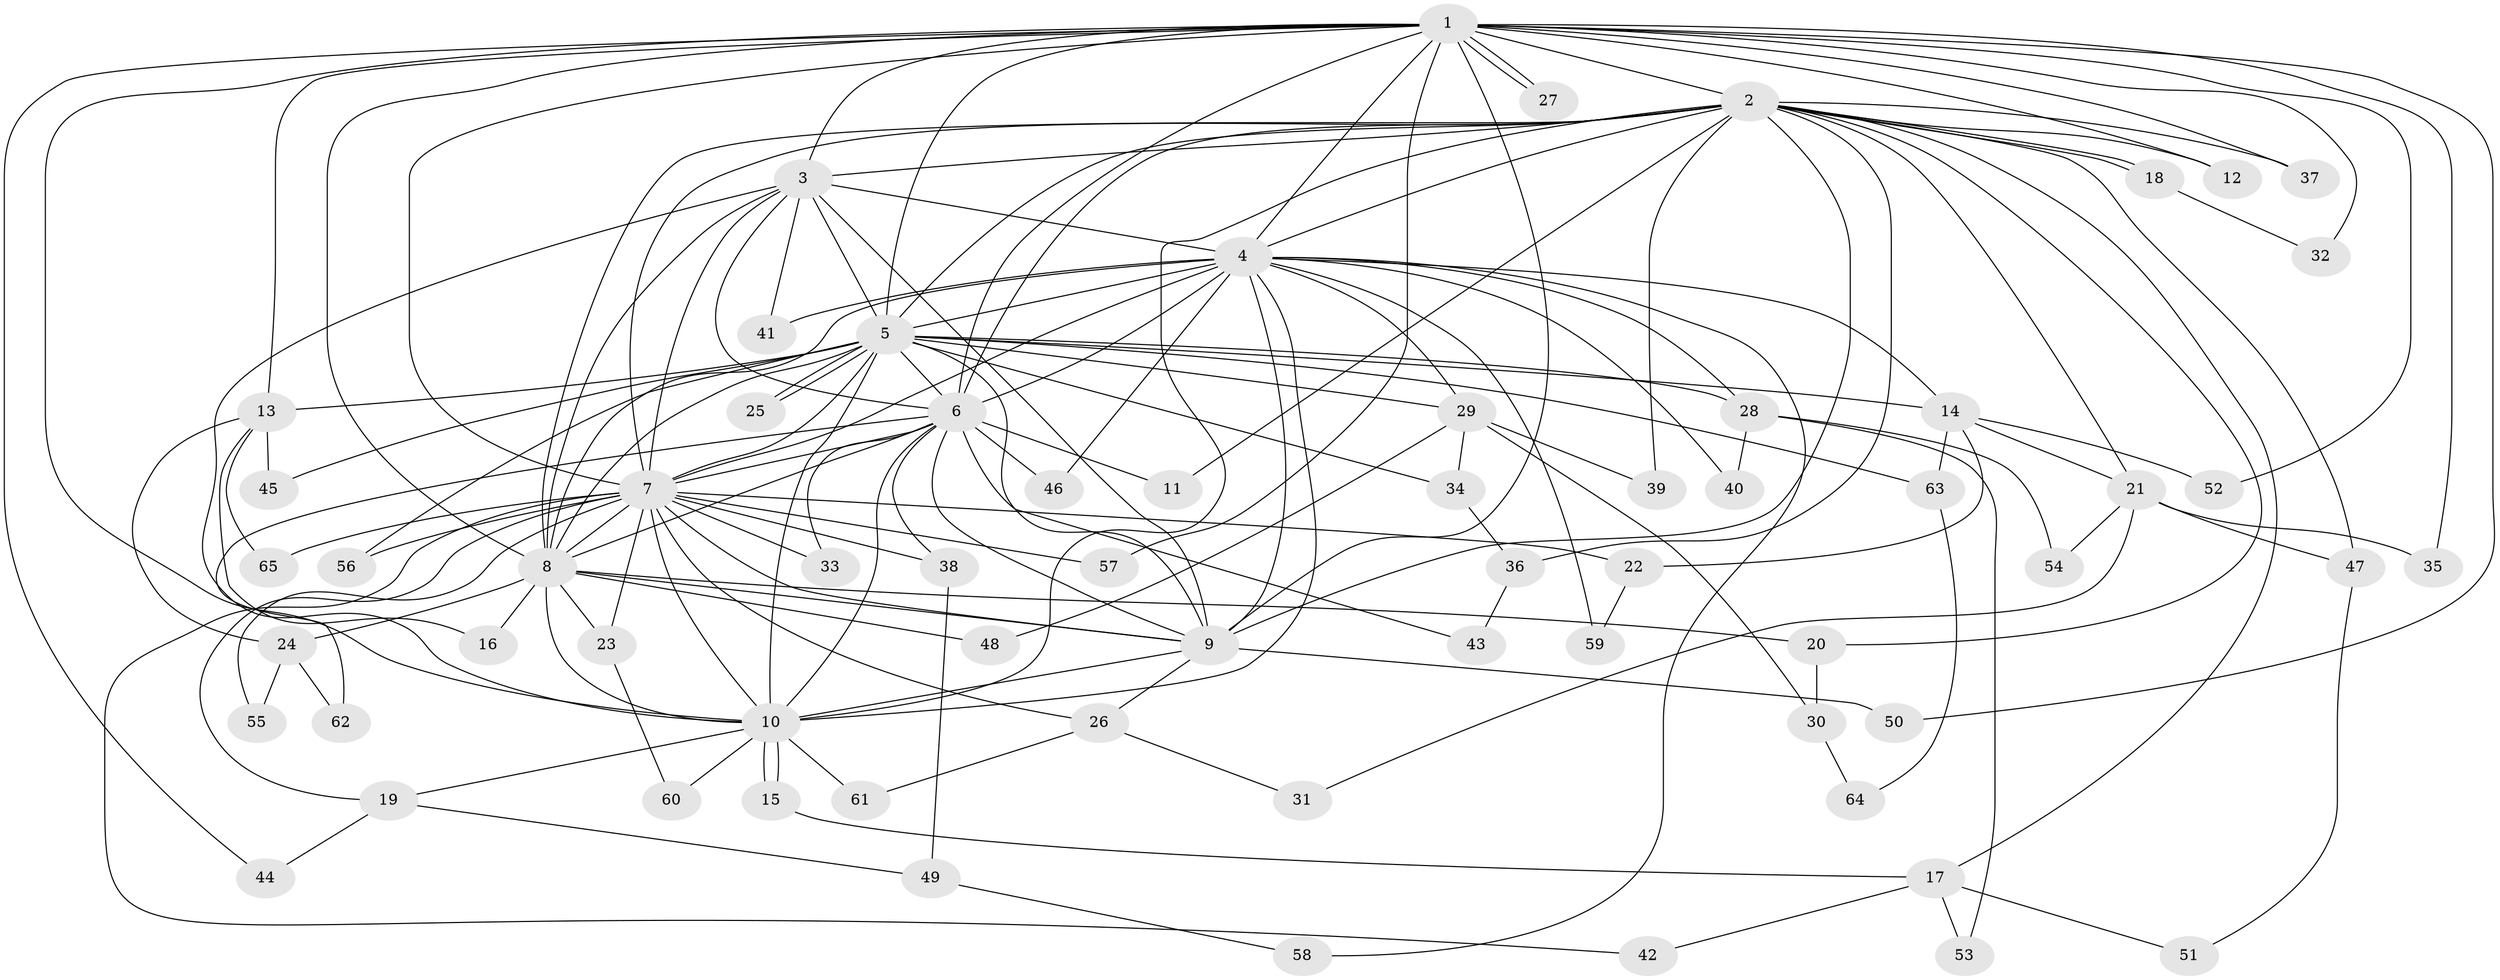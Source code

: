 // coarse degree distribution, {11: 0.038461538461538464, 6: 0.07692307692307693, 2: 0.4230769230769231, 1: 0.3076923076923077, 5: 0.038461538461538464, 3: 0.038461538461538464, 14: 0.038461538461538464, 15: 0.038461538461538464}
// Generated by graph-tools (version 1.1) at 2025/49/03/04/25 21:49:15]
// undirected, 65 vertices, 155 edges
graph export_dot {
graph [start="1"]
  node [color=gray90,style=filled];
  1;
  2;
  3;
  4;
  5;
  6;
  7;
  8;
  9;
  10;
  11;
  12;
  13;
  14;
  15;
  16;
  17;
  18;
  19;
  20;
  21;
  22;
  23;
  24;
  25;
  26;
  27;
  28;
  29;
  30;
  31;
  32;
  33;
  34;
  35;
  36;
  37;
  38;
  39;
  40;
  41;
  42;
  43;
  44;
  45;
  46;
  47;
  48;
  49;
  50;
  51;
  52;
  53;
  54;
  55;
  56;
  57;
  58;
  59;
  60;
  61;
  62;
  63;
  64;
  65;
  1 -- 2;
  1 -- 3;
  1 -- 4;
  1 -- 5;
  1 -- 6;
  1 -- 7;
  1 -- 8;
  1 -- 9;
  1 -- 10;
  1 -- 12;
  1 -- 13;
  1 -- 27;
  1 -- 27;
  1 -- 32;
  1 -- 35;
  1 -- 37;
  1 -- 44;
  1 -- 50;
  1 -- 52;
  1 -- 57;
  2 -- 3;
  2 -- 4;
  2 -- 5;
  2 -- 6;
  2 -- 7;
  2 -- 8;
  2 -- 9;
  2 -- 10;
  2 -- 11;
  2 -- 12;
  2 -- 17;
  2 -- 18;
  2 -- 18;
  2 -- 20;
  2 -- 21;
  2 -- 36;
  2 -- 37;
  2 -- 39;
  2 -- 47;
  3 -- 4;
  3 -- 5;
  3 -- 6;
  3 -- 7;
  3 -- 8;
  3 -- 9;
  3 -- 10;
  3 -- 41;
  4 -- 5;
  4 -- 6;
  4 -- 7;
  4 -- 8;
  4 -- 9;
  4 -- 10;
  4 -- 14;
  4 -- 28;
  4 -- 29;
  4 -- 40;
  4 -- 41;
  4 -- 46;
  4 -- 58;
  4 -- 59;
  5 -- 6;
  5 -- 7;
  5 -- 8;
  5 -- 9;
  5 -- 10;
  5 -- 13;
  5 -- 14;
  5 -- 25;
  5 -- 25;
  5 -- 28;
  5 -- 29;
  5 -- 34;
  5 -- 45;
  5 -- 56;
  5 -- 63;
  6 -- 7;
  6 -- 8;
  6 -- 9;
  6 -- 10;
  6 -- 11;
  6 -- 33;
  6 -- 38;
  6 -- 43;
  6 -- 46;
  6 -- 62;
  7 -- 8;
  7 -- 9;
  7 -- 10;
  7 -- 19;
  7 -- 22;
  7 -- 23;
  7 -- 26;
  7 -- 33;
  7 -- 38;
  7 -- 42;
  7 -- 55;
  7 -- 56;
  7 -- 57;
  7 -- 65;
  8 -- 9;
  8 -- 10;
  8 -- 16;
  8 -- 20;
  8 -- 23;
  8 -- 24;
  8 -- 48;
  9 -- 10;
  9 -- 26;
  9 -- 50;
  10 -- 15;
  10 -- 15;
  10 -- 19;
  10 -- 60;
  10 -- 61;
  13 -- 16;
  13 -- 24;
  13 -- 45;
  13 -- 65;
  14 -- 21;
  14 -- 22;
  14 -- 52;
  14 -- 63;
  15 -- 17;
  17 -- 42;
  17 -- 51;
  17 -- 53;
  18 -- 32;
  19 -- 44;
  19 -- 49;
  20 -- 30;
  21 -- 31;
  21 -- 35;
  21 -- 47;
  21 -- 54;
  22 -- 59;
  23 -- 60;
  24 -- 55;
  24 -- 62;
  26 -- 31;
  26 -- 61;
  28 -- 40;
  28 -- 53;
  28 -- 54;
  29 -- 30;
  29 -- 34;
  29 -- 39;
  29 -- 48;
  30 -- 64;
  34 -- 36;
  36 -- 43;
  38 -- 49;
  47 -- 51;
  49 -- 58;
  63 -- 64;
}
